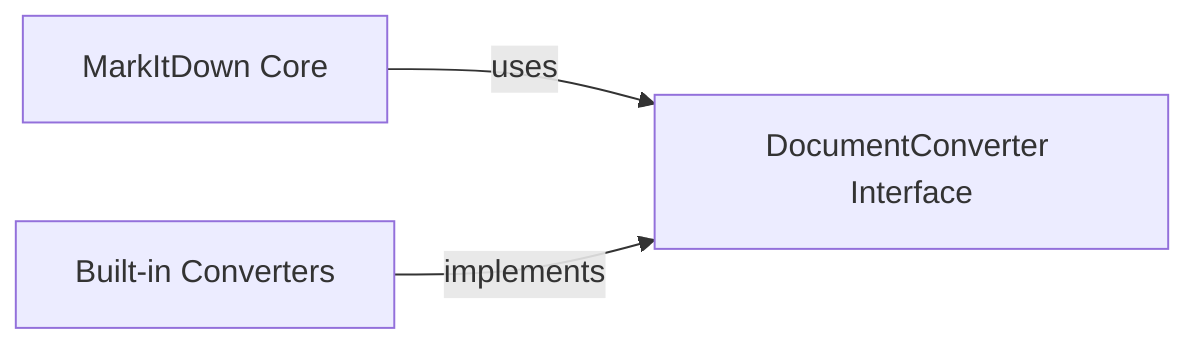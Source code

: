 graph LR
    DocumentConverter_Interface["DocumentConverter Interface"]
    MarkItDown_Core["MarkItDown Core"]
    Built_in_Converters["Built-in Converters"]
    MarkItDown_Core -- "uses" --> DocumentConverter_Interface
    Built_in_Converters -- "implements" --> DocumentConverter_Interface